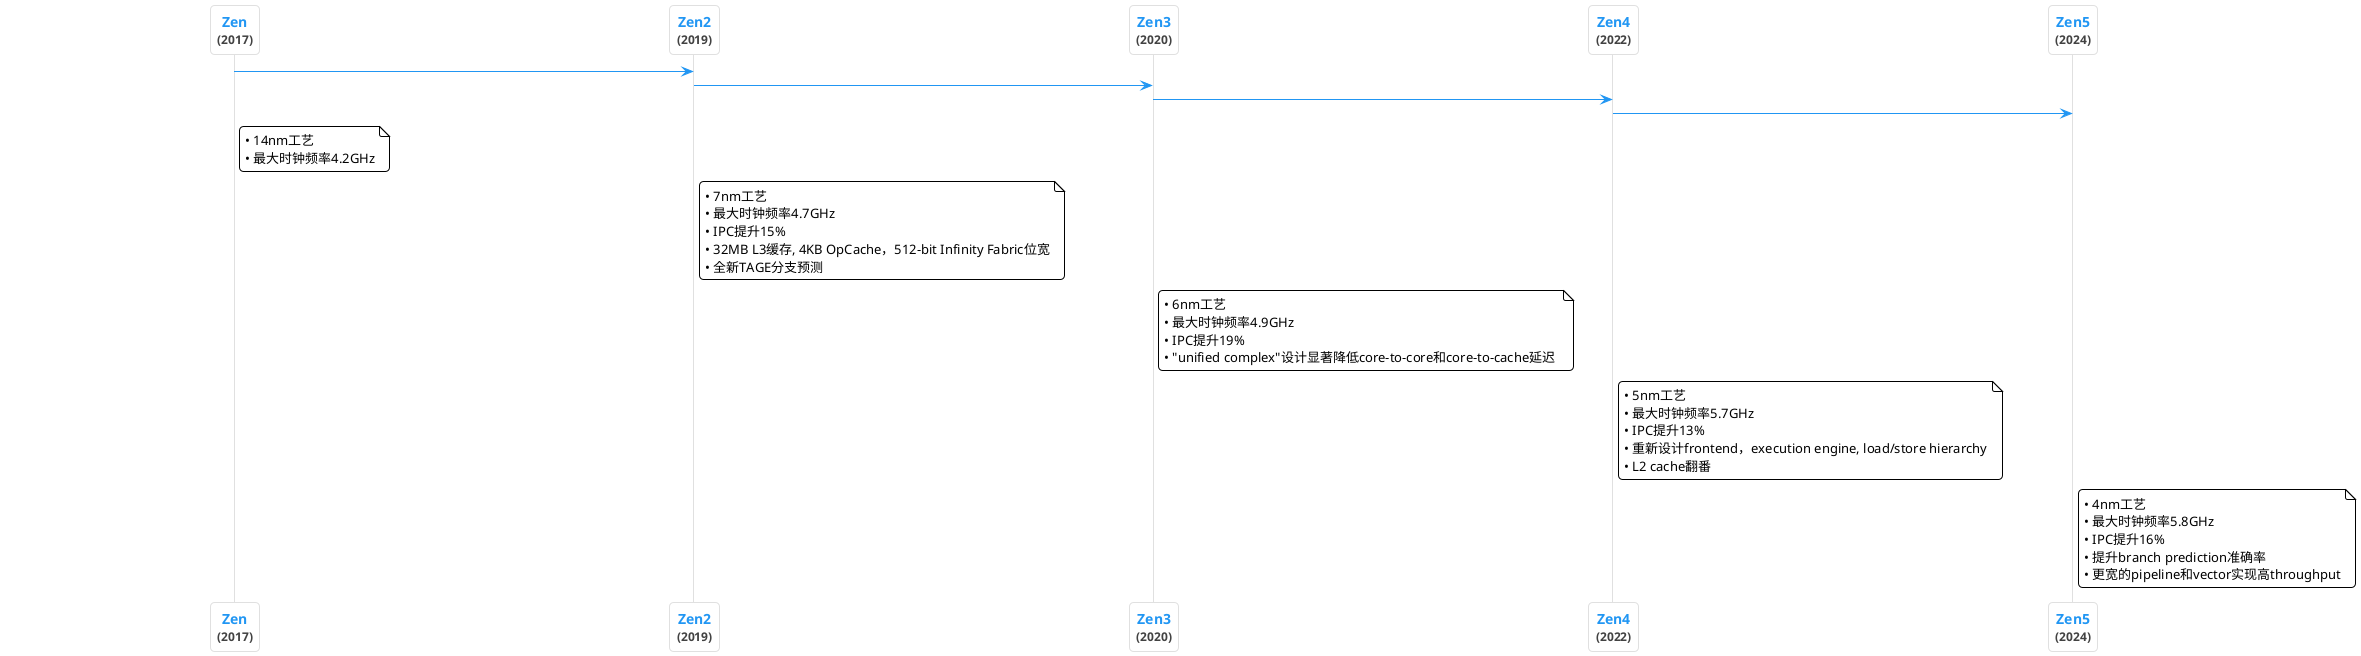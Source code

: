 @startuml
!theme plain
skinparam backgroundColor transparent
skinparam sequence {
    MessageAlign center
    ArrowColor #2196F3
    LifeLineBorderColor #E0E0E0
    LifeLineBackgroundColor #FAFAFA
    LifeLineThickness 2
    ParticipantBorderColor #E0E0E0
    ParticipantBackgroundColor #FFFFFF
    ParticipantFontStyle bold
    ParticipantFontColor #424242
    ParticipantFontSize 14
    MessageFontSize 13
    MessageFontColor #424242
    NoteBorderColor #E0E0E0
    NoteBackgroundColor #FFFFFF
    NoteFontColor #424242
    NoteFontSize 12
}

skinparam ParticipantPadding 200
skinparam BoxPadding 10
skinparam Shadowing false
skinparam RoundCorner 8

participant "<color:#2196F3>Zen</color>\n<size:12>(2017)</size>" as Zen
participant "<color:#2196F3>Zen2</color>\n<size:12>(2019)</size>" as Zen2
participant "<color:#2196F3>Zen3</color>\n<size:12>(2020)</size>" as Zen3
participant "<color:#2196F3>Zen4</color>\n<size:12>(2022)</size>" as Zen4
participant "<color:#2196F3>Zen5</color>\n<size:12>(2024)</size>" as Zen5

Zen -[#2196F3]> Zen2 
Zen2 -[#2196F3]> Zen3 
Zen3 -[#2196F3]> Zen4 
Zen4 -[#2196F3]> Zen5 

note right of Zen
  • 14nm工艺
  • 最大时钟频率4.2GHz
end note

note right of Zen2
  • 7nm工艺
  • 最大时钟频率4.7GHz
  • IPC提升15%
  • 32MB L3缓存, 4KB OpCache，512-bit Infinity Fabric位宽
  • 全新TAGE分支预测
end note

note right of Zen3
  • 6nm工艺
  • 最大时钟频率4.9GHz
  • IPC提升19%
  • "unified complex"设计显著降低core-to-core和core-to-cache延迟 
end note

note right of Zen4
  • 5nm工艺
  • 最大时钟频率5.7GHz
  • IPC提升13%
  • 重新设计frontend，execution engine, load/store hierarchy
  • L2 cache翻番
end note

note right of Zen5
  • 4nm工艺
  • 最大时钟频率5.8GHz
  • IPC提升16%
  • 提升branch prediction准确率
  • 更宽的pipeline和vector实现高throughput
end note
@enduml 